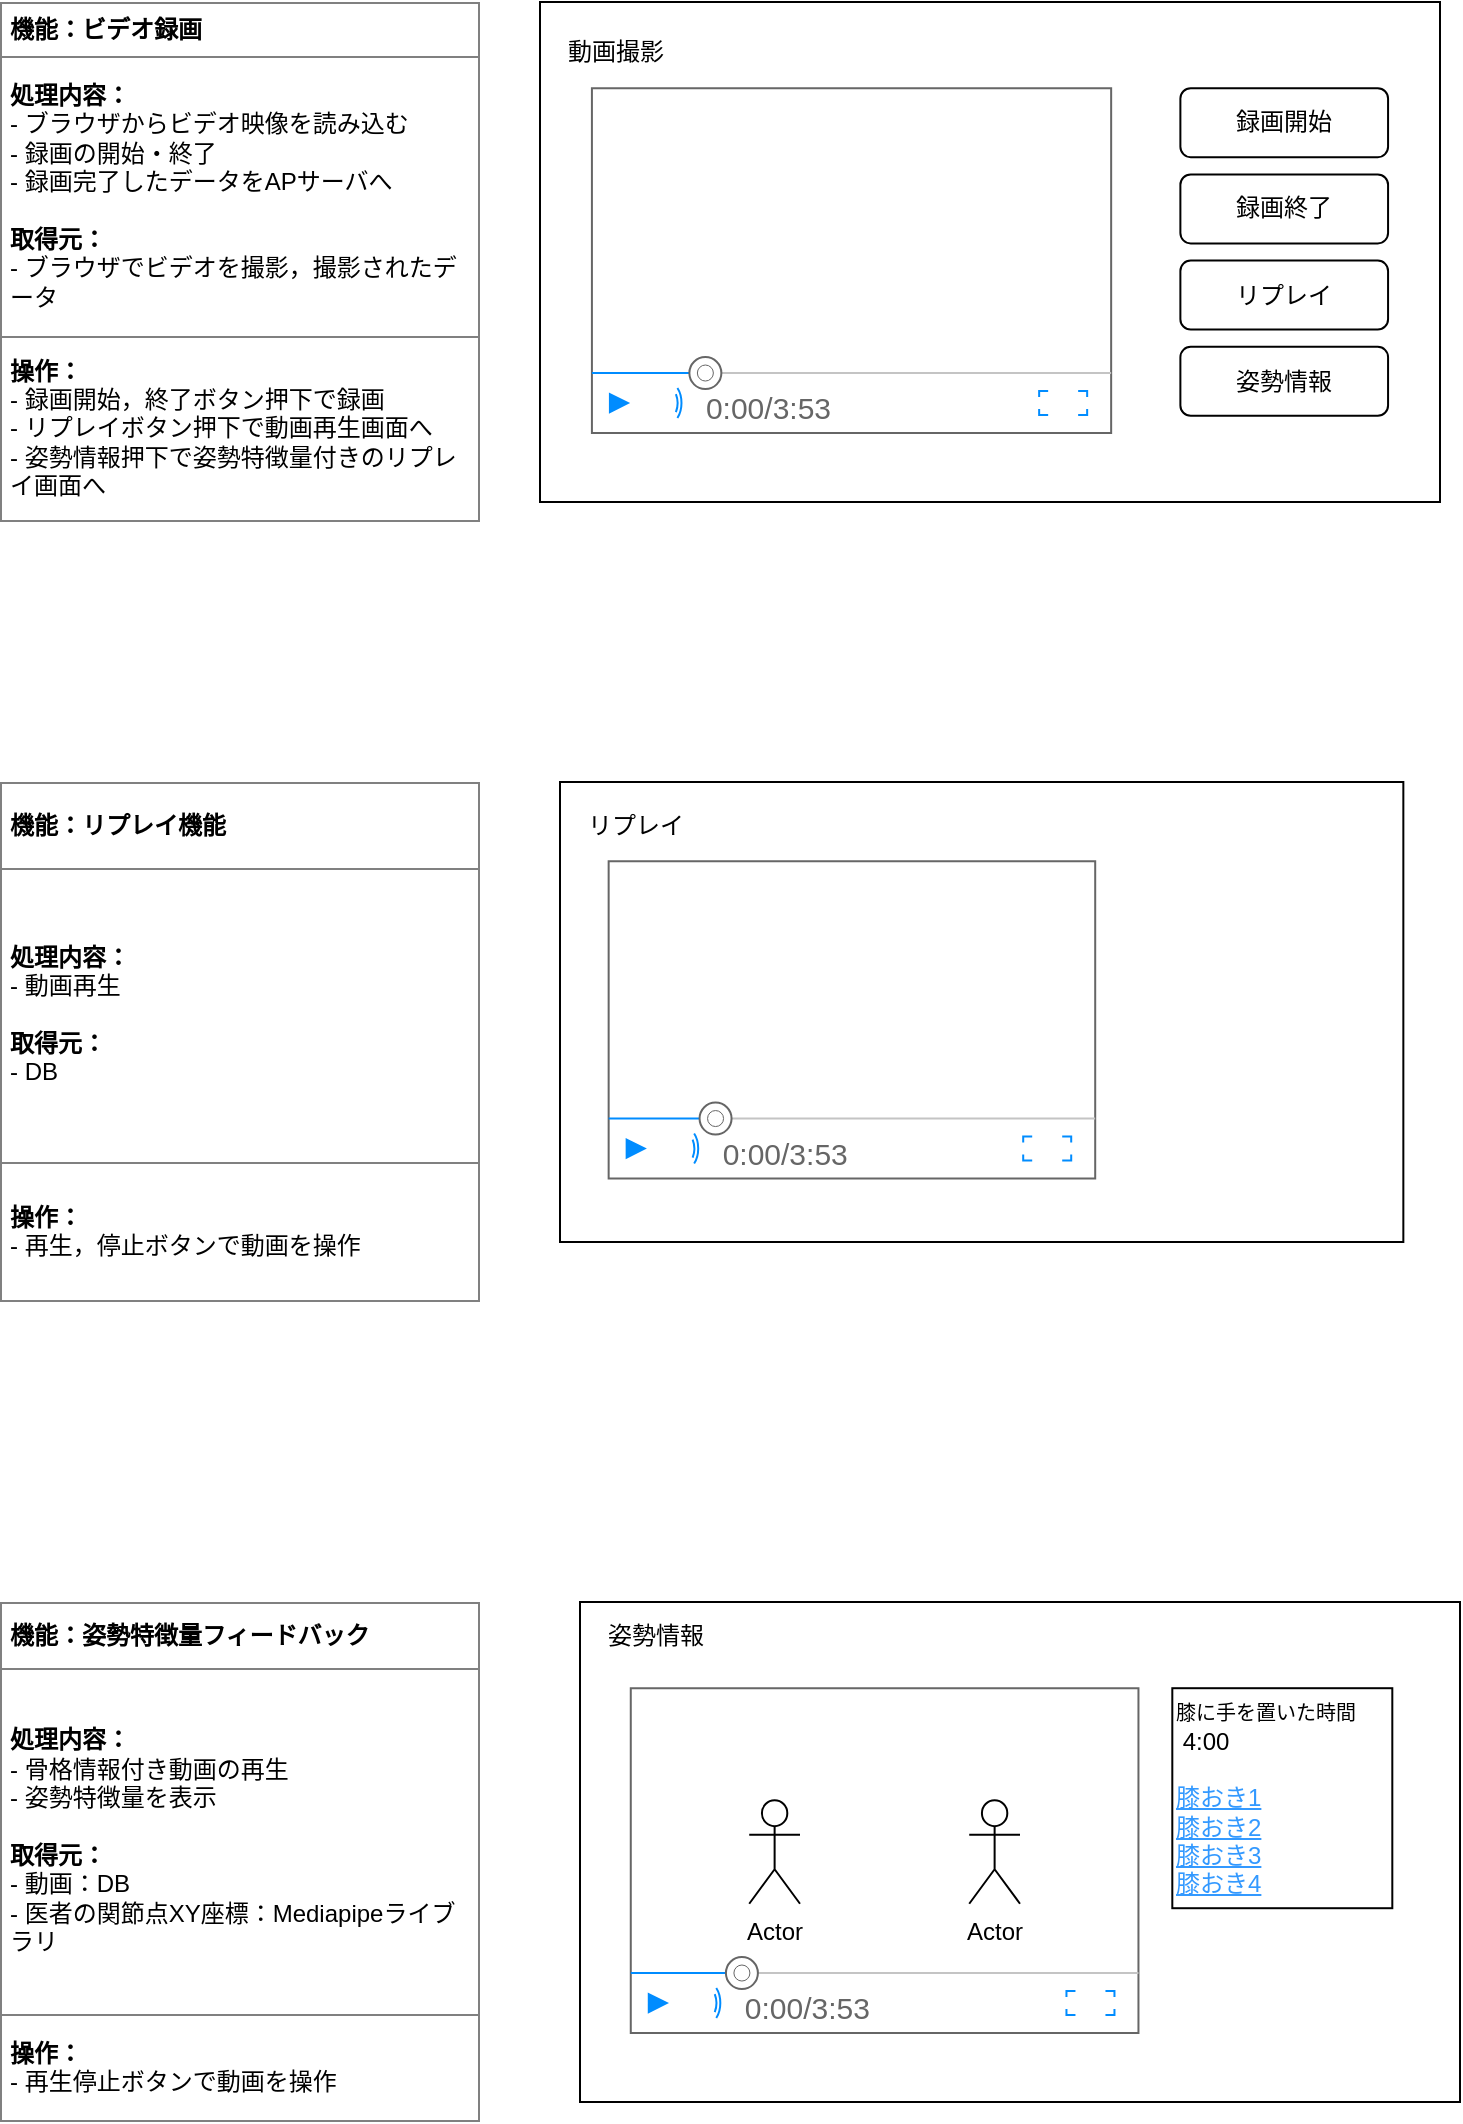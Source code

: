 <mxfile version="21.6.2" type="device" pages="3">
  <diagram id="C5RBs43oDa-KdzZeNtuy" name="機能">
    <mxGraphModel dx="1172" dy="1530" grid="1" gridSize="10" guides="1" tooltips="1" connect="1" arrows="1" fold="1" page="1" pageScale="1" pageWidth="827" pageHeight="1169" math="0" shadow="0">
      <root>
        <mxCell id="WIyWlLk6GJQsqaUBKTNV-0" />
        <mxCell id="WIyWlLk6GJQsqaUBKTNV-1" parent="WIyWlLk6GJQsqaUBKTNV-0" />
        <mxCell id="d3LJ-qGuldWB5FUP5Cbx-22" value="&lt;table border=&quot;1&quot; width=&quot;100%&quot; height=&quot;100%&quot; cellpadding=&quot;4&quot; style=&quot;width:100%;height:100%;border-collapse:collapse;&quot;&gt;&lt;tbody&gt;&lt;tr&gt;&lt;th&gt;機能：ビデオ録画&lt;/th&gt;&lt;/tr&gt;&lt;tr&gt;&lt;td&gt;&lt;b&gt;処理内容：&lt;/b&gt;&lt;div style=&quot;&quot;&gt;- ブラウザからビデオ映像を読み込む&lt;/div&gt;&lt;div style=&quot;&quot;&gt;- 録画の開始・終了&lt;/div&gt;&lt;div style=&quot;&quot;&gt;- 録画完了したデータをAPサーバへ&lt;/div&gt;&lt;div style=&quot;&quot;&gt;&lt;br&gt;&lt;/div&gt;&lt;div style=&quot;&quot;&gt;&lt;b&gt;取得元：&lt;/b&gt;&lt;/div&gt;&lt;div style=&quot;&quot;&gt;- ブラウザでビデオを撮影，撮影されたデータ&lt;/div&gt;&lt;/td&gt;&lt;/tr&gt;&lt;tr&gt;&lt;td&gt;&lt;b&gt;操作：&lt;/b&gt;&lt;br&gt;- 録画開始，終了ボタン押下で録画&lt;br&gt;- リプレイボタン押下で動画再生画面へ&lt;br&gt;- 姿勢情報押下で姿勢特徴量付きのリプレイ画面へ&lt;/td&gt;&lt;/tr&gt;&lt;/tbody&gt;&lt;/table&gt;" style="text;html=1;whiteSpace=wrap;strokeColor=none;fillColor=none;overflow=fill;" vertex="1" parent="WIyWlLk6GJQsqaUBKTNV-1">
          <mxGeometry x="40" y="30" width="240" height="260" as="geometry" />
        </mxCell>
        <mxCell id="d3LJ-qGuldWB5FUP5Cbx-23" value="&lt;table border=&quot;1&quot; width=&quot;100%&quot; height=&quot;100%&quot; cellpadding=&quot;4&quot; style=&quot;width:100%;height:100%;border-collapse:collapse;&quot;&gt;&lt;tbody&gt;&lt;tr&gt;&lt;th&gt;機能：リプレイ機能&lt;/th&gt;&lt;/tr&gt;&lt;tr&gt;&lt;td&gt;&lt;b&gt;処理内容：&lt;/b&gt;&lt;div style=&quot;&quot;&gt;- 動画再生&lt;/div&gt;&lt;div style=&quot;&quot;&gt;&lt;br&gt;&lt;/div&gt;&lt;div style=&quot;&quot;&gt;&lt;b&gt;取得元：&lt;/b&gt;&lt;/div&gt;&lt;div style=&quot;&quot;&gt;- DB&lt;/div&gt;&lt;/td&gt;&lt;/tr&gt;&lt;tr&gt;&lt;td&gt;&lt;b&gt;操作：&lt;/b&gt;&lt;br&gt;- 再生，停止ボタンで動画を操作&lt;/td&gt;&lt;/tr&gt;&lt;/tbody&gt;&lt;/table&gt;" style="text;html=1;whiteSpace=wrap;strokeColor=none;fillColor=none;overflow=fill;" vertex="1" parent="WIyWlLk6GJQsqaUBKTNV-1">
          <mxGeometry x="40" y="420" width="240" height="260" as="geometry" />
        </mxCell>
        <mxCell id="d3LJ-qGuldWB5FUP5Cbx-24" value="&lt;table border=&quot;1&quot; width=&quot;100%&quot; height=&quot;100%&quot; cellpadding=&quot;4&quot; style=&quot;width:100%;height:100%;border-collapse:collapse;&quot;&gt;&lt;tbody&gt;&lt;tr&gt;&lt;th&gt;機能：姿勢特徴量フィードバック&lt;/th&gt;&lt;/tr&gt;&lt;tr&gt;&lt;td&gt;&lt;b&gt;処理内容：&lt;/b&gt;&lt;div style=&quot;&quot;&gt;- 骨格情報付き動画の再生&lt;/div&gt;&lt;div style=&quot;&quot;&gt;- 姿勢特徴量を表示&lt;/div&gt;&lt;div style=&quot;&quot;&gt;&lt;br&gt;&lt;/div&gt;&lt;div style=&quot;&quot;&gt;&lt;b&gt;取得元：&lt;/b&gt;&lt;/div&gt;&lt;div style=&quot;&quot;&gt;- 動画：DB&lt;/div&gt;&lt;div style=&quot;&quot;&gt;- 医者の関節点XY座標：Mediapipeライブラリ&lt;/div&gt;&lt;/td&gt;&lt;/tr&gt;&lt;tr&gt;&lt;td&gt;&lt;b&gt;操作：&lt;/b&gt;&lt;br&gt;- 再生停止ボタンで動画を操作&lt;/td&gt;&lt;/tr&gt;&lt;/tbody&gt;&lt;/table&gt;" style="text;html=1;whiteSpace=wrap;strokeColor=none;fillColor=none;overflow=fill;" vertex="1" parent="WIyWlLk6GJQsqaUBKTNV-1">
          <mxGeometry x="40" y="830" width="240" height="260" as="geometry" />
        </mxCell>
        <mxCell id="TjuuNVHReDwoPyaaCnQI-13" value="" style="group" vertex="1" connectable="0" parent="WIyWlLk6GJQsqaUBKTNV-1">
          <mxGeometry x="310" y="30" width="450" height="250" as="geometry" />
        </mxCell>
        <mxCell id="TjuuNVHReDwoPyaaCnQI-1" value="　動画撮影&lt;br&gt;&lt;br&gt;&lt;br&gt;&lt;br&gt;&lt;br&gt;&lt;br&gt;&lt;br&gt;&lt;br&gt;&lt;br&gt;&lt;br&gt;&lt;br&gt;&lt;br&gt;&lt;br&gt;&lt;br&gt;&lt;br&gt;" style="rounded=0;whiteSpace=wrap;html=1;align=left;" vertex="1" parent="TjuuNVHReDwoPyaaCnQI-13">
          <mxGeometry width="450" height="250.0" as="geometry" />
        </mxCell>
        <mxCell id="TjuuNVHReDwoPyaaCnQI-2" value="" style="verticalLabelPosition=bottom;shadow=0;dashed=0;align=center;html=1;verticalAlign=top;strokeWidth=1;shape=mxgraph.mockup.containers.videoPlayer;strokeColor=#666666;strokeColor2=#008cff;strokeColor3=#c4c4c4;textColor=#666666;fillColor2=#008cff;barHeight=30;barPos=20;" vertex="1" parent="TjuuNVHReDwoPyaaCnQI-13">
          <mxGeometry x="25.962" y="43.103" width="259.615" height="172.414" as="geometry" />
        </mxCell>
        <mxCell id="TjuuNVHReDwoPyaaCnQI-3" value="録画開始" style="rounded=1;whiteSpace=wrap;html=1;" vertex="1" parent="TjuuNVHReDwoPyaaCnQI-13">
          <mxGeometry x="320.192" y="43.103" width="103.846" height="34.483" as="geometry" />
        </mxCell>
        <mxCell id="TjuuNVHReDwoPyaaCnQI-4" value="録画終了" style="rounded=1;whiteSpace=wrap;html=1;" vertex="1" parent="TjuuNVHReDwoPyaaCnQI-13">
          <mxGeometry x="320.192" y="86.207" width="103.846" height="34.483" as="geometry" />
        </mxCell>
        <mxCell id="TjuuNVHReDwoPyaaCnQI-5" value="リプレイ" style="rounded=1;whiteSpace=wrap;html=1;" vertex="1" parent="TjuuNVHReDwoPyaaCnQI-13">
          <mxGeometry x="320.192" y="129.31" width="103.846" height="34.483" as="geometry" />
        </mxCell>
        <mxCell id="TjuuNVHReDwoPyaaCnQI-6" value="姿勢情報" style="rounded=1;whiteSpace=wrap;html=1;" vertex="1" parent="TjuuNVHReDwoPyaaCnQI-13">
          <mxGeometry x="320.192" y="172.414" width="103.846" height="34.483" as="geometry" />
        </mxCell>
        <mxCell id="TjuuNVHReDwoPyaaCnQI-14" value="" style="group" vertex="1" connectable="0" parent="WIyWlLk6GJQsqaUBKTNV-1">
          <mxGeometry x="320" y="420" width="421.67" height="230" as="geometry" />
        </mxCell>
        <mxCell id="TjuuNVHReDwoPyaaCnQI-0" value="　リプレイ&lt;br&gt;&lt;br&gt;&lt;br&gt;&lt;br&gt;&lt;br&gt;&lt;br&gt;&lt;br&gt;&lt;br&gt;&lt;br&gt;&lt;br&gt;&lt;br&gt;&lt;br&gt;&lt;br&gt;&lt;br&gt;" style="rounded=0;whiteSpace=wrap;html=1;align=left;" vertex="1" parent="TjuuNVHReDwoPyaaCnQI-14">
          <mxGeometry width="421.67" height="230" as="geometry" />
        </mxCell>
        <mxCell id="TjuuNVHReDwoPyaaCnQI-7" value="" style="verticalLabelPosition=bottom;shadow=0;dashed=0;align=center;html=1;verticalAlign=top;strokeWidth=1;shape=mxgraph.mockup.containers.videoPlayer;strokeColor=#666666;strokeColor2=#008cff;strokeColor3=#c4c4c4;textColor=#666666;fillColor2=#008cff;barHeight=30;barPos=20;" vertex="1" parent="TjuuNVHReDwoPyaaCnQI-14">
          <mxGeometry x="24.327" y="39.655" width="243.271" height="158.621" as="geometry" />
        </mxCell>
        <mxCell id="TjuuNVHReDwoPyaaCnQI-16" value="" style="group" vertex="1" connectable="0" parent="WIyWlLk6GJQsqaUBKTNV-1">
          <mxGeometry x="330" y="830" width="440" height="250" as="geometry" />
        </mxCell>
        <mxCell id="TjuuNVHReDwoPyaaCnQI-8" value="　姿勢情報&lt;br&gt;&lt;br&gt;&lt;br&gt;&lt;br&gt;&lt;br&gt;&lt;br&gt;&lt;br&gt;&lt;br&gt;&lt;br&gt;&lt;br&gt;&lt;br&gt;&lt;br&gt;&lt;br&gt;&lt;br&gt;&lt;br&gt;&lt;br&gt;" style="rounded=0;whiteSpace=wrap;html=1;align=left;" vertex="1" parent="TjuuNVHReDwoPyaaCnQI-16">
          <mxGeometry width="440" height="250.0" as="geometry" />
        </mxCell>
        <mxCell id="TjuuNVHReDwoPyaaCnQI-9" value="" style="verticalLabelPosition=bottom;shadow=0;dashed=0;align=center;html=1;verticalAlign=top;strokeWidth=1;shape=mxgraph.mockup.containers.videoPlayer;strokeColor=#666666;strokeColor2=#008cff;strokeColor3=#c4c4c4;textColor=#666666;fillColor2=#008cff;barHeight=30;barPos=20;" vertex="1" parent="TjuuNVHReDwoPyaaCnQI-16">
          <mxGeometry x="25.385" y="43.103" width="253.846" height="172.414" as="geometry" />
        </mxCell>
        <mxCell id="TjuuNVHReDwoPyaaCnQI-10" value="Actor" style="shape=umlActor;verticalLabelPosition=bottom;verticalAlign=top;html=1;outlineConnect=0;" vertex="1" parent="TjuuNVHReDwoPyaaCnQI-16">
          <mxGeometry x="84.615" y="99.138" width="25.385" height="51.724" as="geometry" />
        </mxCell>
        <mxCell id="TjuuNVHReDwoPyaaCnQI-11" value="Actor" style="shape=umlActor;verticalLabelPosition=bottom;verticalAlign=top;html=1;outlineConnect=0;" vertex="1" parent="TjuuNVHReDwoPyaaCnQI-16">
          <mxGeometry x="194.615" y="99.138" width="25.385" height="51.724" as="geometry" />
        </mxCell>
        <mxCell id="TjuuNVHReDwoPyaaCnQI-12" value="&lt;font style=&quot;font-size: 10px;&quot;&gt;膝に手を置いた時間&lt;/font&gt;&amp;nbsp;&lt;br&gt;&amp;nbsp;4:00&lt;br&gt;&lt;br&gt;&lt;font color=&quot;#3399ff&quot;&gt;&lt;u&gt;膝おき1&lt;br&gt;膝おき2&lt;br&gt;膝おき3&lt;br&gt;&lt;/u&gt;&lt;/font&gt;&lt;u style=&quot;border-color: var(--border-color); color: rgb(51, 153, 255);&quot;&gt;膝おき4&lt;/u&gt;&lt;font color=&quot;#3399ff&quot;&gt;&lt;u&gt;&lt;br&gt;&lt;/u&gt;&lt;/font&gt;" style="whiteSpace=wrap;html=1;aspect=fixed;align=left;" vertex="1" parent="TjuuNVHReDwoPyaaCnQI-16">
          <mxGeometry x="296.154" y="43.103" width="110" height="110" as="geometry" />
        </mxCell>
      </root>
    </mxGraphModel>
  </diagram>
  <diagram id="Vlszp6ly3Wn7LyEqQV02" name="画面設計">
    <mxGraphModel dx="1172" dy="1530" grid="1" gridSize="10" guides="1" tooltips="1" connect="1" arrows="1" fold="1" page="1" pageScale="1" pageWidth="827" pageHeight="1169" math="0" shadow="0">
      <root>
        <mxCell id="0" />
        <mxCell id="1" parent="0" />
        <mxCell id="7odz3qPGnmI16veq_G60-9" value="　リプレイ&lt;br&gt;&lt;br&gt;&lt;br&gt;&lt;br&gt;&lt;br&gt;&lt;br&gt;&lt;br&gt;&lt;br&gt;&lt;br&gt;&lt;br&gt;&lt;br&gt;&lt;br&gt;&lt;br&gt;&lt;br&gt;&lt;br&gt;&lt;br&gt;&lt;br&gt;" style="rounded=0;whiteSpace=wrap;html=1;align=left;" vertex="1" parent="1">
          <mxGeometry x="50" y="440" width="520" height="290" as="geometry" />
        </mxCell>
        <mxCell id="7odz3qPGnmI16veq_G60-8" value="　動画撮影&lt;br&gt;&lt;br&gt;&lt;br&gt;&lt;br&gt;&lt;br&gt;&lt;br&gt;&lt;br&gt;&lt;br&gt;&lt;br&gt;&lt;br&gt;&lt;br&gt;&lt;br&gt;&lt;br&gt;&lt;br&gt;&lt;br&gt;&lt;br&gt;&lt;br&gt;" style="rounded=0;whiteSpace=wrap;html=1;align=left;" vertex="1" parent="1">
          <mxGeometry x="50" y="110" width="520" height="290" as="geometry" />
        </mxCell>
        <mxCell id="9DPFLqovZUsY5uUFFJuT-1" value="" style="verticalLabelPosition=bottom;shadow=0;dashed=0;align=center;html=1;verticalAlign=top;strokeWidth=1;shape=mxgraph.mockup.containers.videoPlayer;strokeColor=#666666;strokeColor2=#008cff;strokeColor3=#c4c4c4;textColor=#666666;fillColor2=#008cff;barHeight=30;barPos=20;" vertex="1" parent="1">
          <mxGeometry x="80" y="160" width="300" height="200" as="geometry" />
        </mxCell>
        <mxCell id="7odz3qPGnmI16veq_G60-1" value="録画開始" style="rounded=1;whiteSpace=wrap;html=1;" vertex="1" parent="1">
          <mxGeometry x="420" y="160" width="120" height="40" as="geometry" />
        </mxCell>
        <mxCell id="7odz3qPGnmI16veq_G60-3" value="録画終了" style="rounded=1;whiteSpace=wrap;html=1;" vertex="1" parent="1">
          <mxGeometry x="420" y="210" width="120" height="40" as="geometry" />
        </mxCell>
        <mxCell id="7odz3qPGnmI16veq_G60-4" value="リプレイ" style="rounded=1;whiteSpace=wrap;html=1;" vertex="1" parent="1">
          <mxGeometry x="420" y="260" width="120" height="40" as="geometry" />
        </mxCell>
        <mxCell id="7odz3qPGnmI16veq_G60-5" value="姿勢情報" style="rounded=1;whiteSpace=wrap;html=1;" vertex="1" parent="1">
          <mxGeometry x="420" y="310" width="120" height="40" as="geometry" />
        </mxCell>
        <mxCell id="7odz3qPGnmI16veq_G60-6" value="" style="verticalLabelPosition=bottom;shadow=0;dashed=0;align=center;html=1;verticalAlign=top;strokeWidth=1;shape=mxgraph.mockup.containers.videoPlayer;strokeColor=#666666;strokeColor2=#008cff;strokeColor3=#c4c4c4;textColor=#666666;fillColor2=#008cff;barHeight=30;barPos=20;" vertex="1" parent="1">
          <mxGeometry x="80" y="490" width="300" height="200" as="geometry" />
        </mxCell>
        <mxCell id="7odz3qPGnmI16veq_G60-10" value="　姿勢情報&lt;br&gt;&lt;br&gt;&lt;br&gt;&lt;br&gt;&lt;br&gt;&lt;br&gt;&lt;br&gt;&lt;br&gt;&lt;br&gt;&lt;br&gt;&lt;br&gt;&lt;br&gt;&lt;br&gt;&lt;br&gt;&lt;br&gt;&lt;br&gt;" style="rounded=0;whiteSpace=wrap;html=1;align=left;" vertex="1" parent="1">
          <mxGeometry x="50" y="790" width="520" height="290" as="geometry" />
        </mxCell>
        <mxCell id="7odz3qPGnmI16veq_G60-11" value="" style="verticalLabelPosition=bottom;shadow=0;dashed=0;align=center;html=1;verticalAlign=top;strokeWidth=1;shape=mxgraph.mockup.containers.videoPlayer;strokeColor=#666666;strokeColor2=#008cff;strokeColor3=#c4c4c4;textColor=#666666;fillColor2=#008cff;barHeight=30;barPos=20;" vertex="1" parent="1">
          <mxGeometry x="80" y="840" width="300" height="200" as="geometry" />
        </mxCell>
        <mxCell id="7odz3qPGnmI16veq_G60-12" value="Actor" style="shape=umlActor;verticalLabelPosition=bottom;verticalAlign=top;html=1;outlineConnect=0;" vertex="1" parent="1">
          <mxGeometry x="150" y="905" width="30" height="60" as="geometry" />
        </mxCell>
        <mxCell id="7odz3qPGnmI16veq_G60-13" value="Actor" style="shape=umlActor;verticalLabelPosition=bottom;verticalAlign=top;html=1;outlineConnect=0;" vertex="1" parent="1">
          <mxGeometry x="280" y="905" width="30" height="60" as="geometry" />
        </mxCell>
        <mxCell id="7odz3qPGnmI16veq_G60-18" value="&amp;nbsp;膝に手を置いた時間&amp;nbsp;&lt;br&gt;&amp;nbsp;4:00&lt;br&gt;&lt;br&gt;&lt;font color=&quot;#3399ff&quot;&gt;&lt;u&gt;膝おき1&lt;br&gt;膝おき2&lt;br&gt;膝おき3&lt;br&gt;&lt;/u&gt;&lt;/font&gt;&lt;u style=&quot;border-color: var(--border-color); color: rgb(51, 153, 255);&quot;&gt;膝おき4&lt;/u&gt;&lt;font color=&quot;#3399ff&quot;&gt;&lt;u&gt;&lt;br&gt;&lt;/u&gt;&lt;/font&gt;" style="whiteSpace=wrap;html=1;aspect=fixed;align=left;" vertex="1" parent="1">
          <mxGeometry x="400" y="840" width="130" height="130" as="geometry" />
        </mxCell>
      </root>
    </mxGraphModel>
  </diagram>
  <diagram id="jeyZ_Yj9ixpEAnM3hspP" name="構成">
    <mxGraphModel dx="586" dy="765" grid="1" gridSize="10" guides="1" tooltips="1" connect="1" arrows="1" fold="1" page="1" pageScale="1" pageWidth="827" pageHeight="1169" math="0" shadow="0">
      <root>
        <mxCell id="0" />
        <mxCell id="1" parent="0" />
        <mxCell id="hQlf4OEUyIiZR5eWV8lz-1" value="&amp;nbsp; AWS&lt;br&gt;&lt;br&gt;&lt;br&gt;&lt;br&gt;&lt;br&gt;&lt;br&gt;&lt;br&gt;&lt;br&gt;&lt;br&gt;&lt;br&gt;&lt;br&gt;&lt;br&gt;&lt;br&gt;&lt;br&gt;&lt;br&gt;&lt;br&gt;" style="rounded=1;whiteSpace=wrap;html=1;align=left;" vertex="1" parent="1">
          <mxGeometry x="242.5" y="60" width="175" height="200" as="geometry" />
        </mxCell>
        <mxCell id="hQlf4OEUyIiZR5eWV8lz-2" value="" style="rounded=0;html=1;jettySize=auto;orthogonalLoop=1;fontSize=11;endArrow=block;endFill=0;endSize=8;strokeWidth=1;shadow=0;labelBackgroundColor=none;edgeStyle=orthogonalEdgeStyle;entryX=0;entryY=0.5;entryDx=0;entryDy=0;" edge="1" parent="1" source="hQlf4OEUyIiZR5eWV8lz-3" target="hQlf4OEUyIiZR5eWV8lz-5">
          <mxGeometry relative="1" as="geometry">
            <mxPoint x="200" y="100" as="targetPoint" />
          </mxGeometry>
        </mxCell>
        <mxCell id="hQlf4OEUyIiZR5eWV8lz-3" value="現地PC" style="rounded=1;whiteSpace=wrap;html=1;fontSize=12;glass=0;strokeWidth=1;shadow=0;" vertex="1" parent="1">
          <mxGeometry x="70" y="80" width="80" height="40" as="geometry" />
        </mxCell>
        <mxCell id="hQlf4OEUyIiZR5eWV8lz-4" value="" style="edgeStyle=orthogonalEdgeStyle;rounded=0;orthogonalLoop=1;jettySize=auto;html=1;" edge="1" parent="1" source="hQlf4OEUyIiZR5eWV8lz-5" target="hQlf4OEUyIiZR5eWV8lz-7">
          <mxGeometry relative="1" as="geometry" />
        </mxCell>
        <mxCell id="hQlf4OEUyIiZR5eWV8lz-5" value="EC2" style="rounded=1;whiteSpace=wrap;html=1;fontSize=12;glass=0;strokeWidth=1;shadow=0;" vertex="1" parent="1">
          <mxGeometry x="270" y="80" width="120" height="40" as="geometry" />
        </mxCell>
        <mxCell id="hQlf4OEUyIiZR5eWV8lz-6" value="" style="edgeStyle=orthogonalEdgeStyle;rounded=0;orthogonalLoop=1;jettySize=auto;html=1;" edge="1" parent="1" source="hQlf4OEUyIiZR5eWV8lz-7" target="hQlf4OEUyIiZR5eWV8lz-8">
          <mxGeometry relative="1" as="geometry" />
        </mxCell>
        <mxCell id="hQlf4OEUyIiZR5eWV8lz-7" value="apach" style="whiteSpace=wrap;html=1;rounded=1;glass=0;strokeWidth=1;shadow=0;" vertex="1" parent="1">
          <mxGeometry x="295" y="160" width="70" height="30" as="geometry" />
        </mxCell>
        <mxCell id="hQlf4OEUyIiZR5eWV8lz-8" value="Flask app server" style="whiteSpace=wrap;html=1;rounded=1;glass=0;strokeWidth=1;shadow=0;" vertex="1" parent="1">
          <mxGeometry x="275" y="220" width="110" height="25" as="geometry" />
        </mxCell>
        <mxCell id="hQlf4OEUyIiZR5eWV8lz-9" value="動画撮影" style="rounded=1;whiteSpace=wrap;html=1;" vertex="1" parent="1">
          <mxGeometry x="70" y="220" width="100" height="40" as="geometry" />
        </mxCell>
      </root>
    </mxGraphModel>
  </diagram>
</mxfile>
